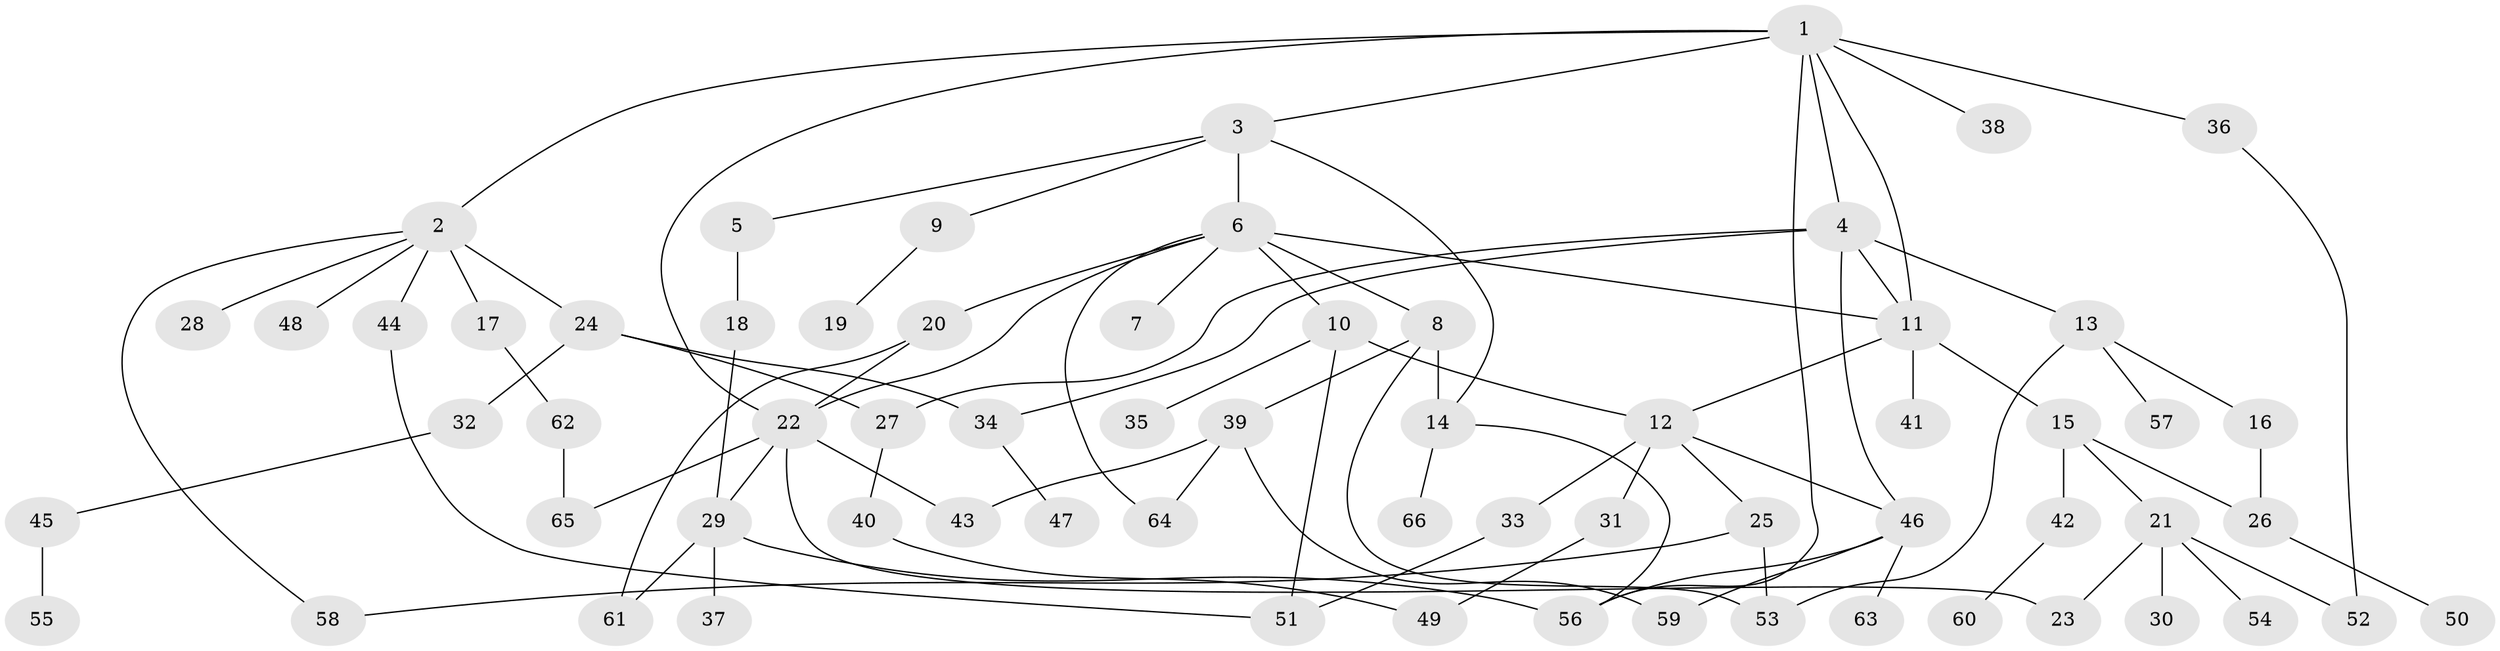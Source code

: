 // original degree distribution, {9: 0.007633587786259542, 6: 0.030534351145038167, 5: 0.030534351145038167, 2: 0.33587786259541985, 10: 0.007633587786259542, 4: 0.10687022900763359, 3: 0.19083969465648856, 1: 0.2900763358778626}
// Generated by graph-tools (version 1.1) at 2025/48/03/04/25 22:48:49]
// undirected, 66 vertices, 92 edges
graph export_dot {
  node [color=gray90,style=filled];
  1;
  2;
  3;
  4;
  5;
  6;
  7;
  8;
  9;
  10;
  11;
  12;
  13;
  14;
  15;
  16;
  17;
  18;
  19;
  20;
  21;
  22;
  23;
  24;
  25;
  26;
  27;
  28;
  29;
  30;
  31;
  32;
  33;
  34;
  35;
  36;
  37;
  38;
  39;
  40;
  41;
  42;
  43;
  44;
  45;
  46;
  47;
  48;
  49;
  50;
  51;
  52;
  53;
  54;
  55;
  56;
  57;
  58;
  59;
  60;
  61;
  62;
  63;
  64;
  65;
  66;
  1 -- 2 [weight=1.0];
  1 -- 3 [weight=1.0];
  1 -- 4 [weight=1.0];
  1 -- 11 [weight=1.0];
  1 -- 22 [weight=1.0];
  1 -- 36 [weight=1.0];
  1 -- 38 [weight=1.0];
  1 -- 56 [weight=1.0];
  2 -- 17 [weight=1.0];
  2 -- 24 [weight=2.0];
  2 -- 28 [weight=1.0];
  2 -- 44 [weight=1.0];
  2 -- 48 [weight=1.0];
  2 -- 58 [weight=1.0];
  3 -- 5 [weight=1.0];
  3 -- 6 [weight=1.0];
  3 -- 9 [weight=1.0];
  3 -- 14 [weight=1.0];
  4 -- 11 [weight=1.0];
  4 -- 13 [weight=1.0];
  4 -- 27 [weight=1.0];
  4 -- 34 [weight=1.0];
  4 -- 46 [weight=1.0];
  5 -- 18 [weight=2.0];
  6 -- 7 [weight=1.0];
  6 -- 8 [weight=2.0];
  6 -- 10 [weight=1.0];
  6 -- 11 [weight=1.0];
  6 -- 20 [weight=1.0];
  6 -- 22 [weight=1.0];
  6 -- 64 [weight=1.0];
  8 -- 14 [weight=1.0];
  8 -- 39 [weight=1.0];
  8 -- 53 [weight=1.0];
  9 -- 19 [weight=1.0];
  10 -- 12 [weight=1.0];
  10 -- 35 [weight=1.0];
  10 -- 51 [weight=1.0];
  11 -- 12 [weight=1.0];
  11 -- 15 [weight=1.0];
  11 -- 41 [weight=1.0];
  12 -- 25 [weight=1.0];
  12 -- 31 [weight=1.0];
  12 -- 33 [weight=1.0];
  12 -- 46 [weight=1.0];
  13 -- 16 [weight=1.0];
  13 -- 53 [weight=1.0];
  13 -- 57 [weight=1.0];
  14 -- 56 [weight=1.0];
  14 -- 66 [weight=2.0];
  15 -- 21 [weight=1.0];
  15 -- 26 [weight=1.0];
  15 -- 42 [weight=1.0];
  16 -- 26 [weight=1.0];
  17 -- 62 [weight=1.0];
  18 -- 29 [weight=1.0];
  20 -- 22 [weight=2.0];
  20 -- 61 [weight=1.0];
  21 -- 23 [weight=1.0];
  21 -- 30 [weight=1.0];
  21 -- 52 [weight=1.0];
  21 -- 54 [weight=1.0];
  22 -- 23 [weight=1.0];
  22 -- 29 [weight=1.0];
  22 -- 43 [weight=1.0];
  22 -- 65 [weight=1.0];
  24 -- 27 [weight=1.0];
  24 -- 32 [weight=1.0];
  24 -- 34 [weight=2.0];
  25 -- 53 [weight=1.0];
  25 -- 58 [weight=1.0];
  26 -- 50 [weight=1.0];
  27 -- 40 [weight=1.0];
  29 -- 37 [weight=4.0];
  29 -- 56 [weight=1.0];
  29 -- 61 [weight=1.0];
  31 -- 49 [weight=1.0];
  32 -- 45 [weight=1.0];
  33 -- 51 [weight=1.0];
  34 -- 47 [weight=1.0];
  36 -- 52 [weight=1.0];
  39 -- 43 [weight=1.0];
  39 -- 59 [weight=1.0];
  39 -- 64 [weight=1.0];
  40 -- 49 [weight=1.0];
  42 -- 60 [weight=1.0];
  44 -- 51 [weight=1.0];
  45 -- 55 [weight=2.0];
  46 -- 56 [weight=1.0];
  46 -- 59 [weight=2.0];
  46 -- 63 [weight=1.0];
  62 -- 65 [weight=1.0];
}
